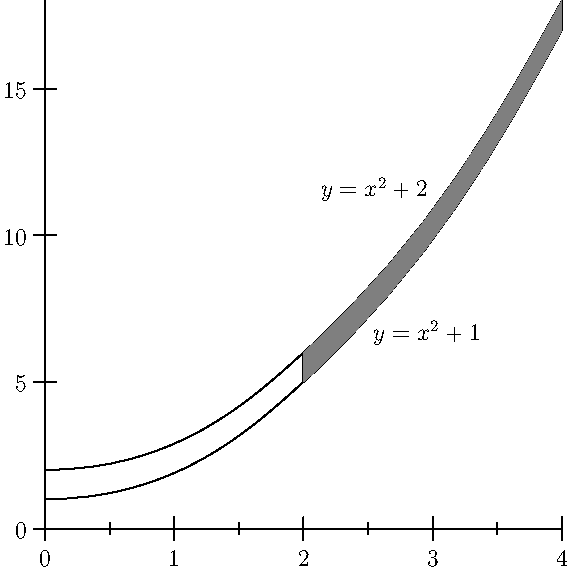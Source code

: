 size(10cm,10cm,IgnoreAspect);

import graph;
xaxis(Ticks);
yaxis(Ticks);

path p4=(2,5)--(2,6);
path p5=(2,5){1,4}::(4,17){1,8};
path p6=(4,17)--(4,18);
path p7=(2,6){1,4}::(4,18){1,8};

draw(p4);
draw(p6);

draw((0,1){1,0}::(2,5){1,4}::(4,17){1,8});
draw((0,2){1,0}::(2,6){1,4}::(4,18){1,8});

path c1=buildcycle(p4,p5,p6,p7);
fill(c1,gray);

label("$y = x^2 + 1$",(2.5,7.25),SE);
label("$y = x^2 + 2$",(3,11),NW);
